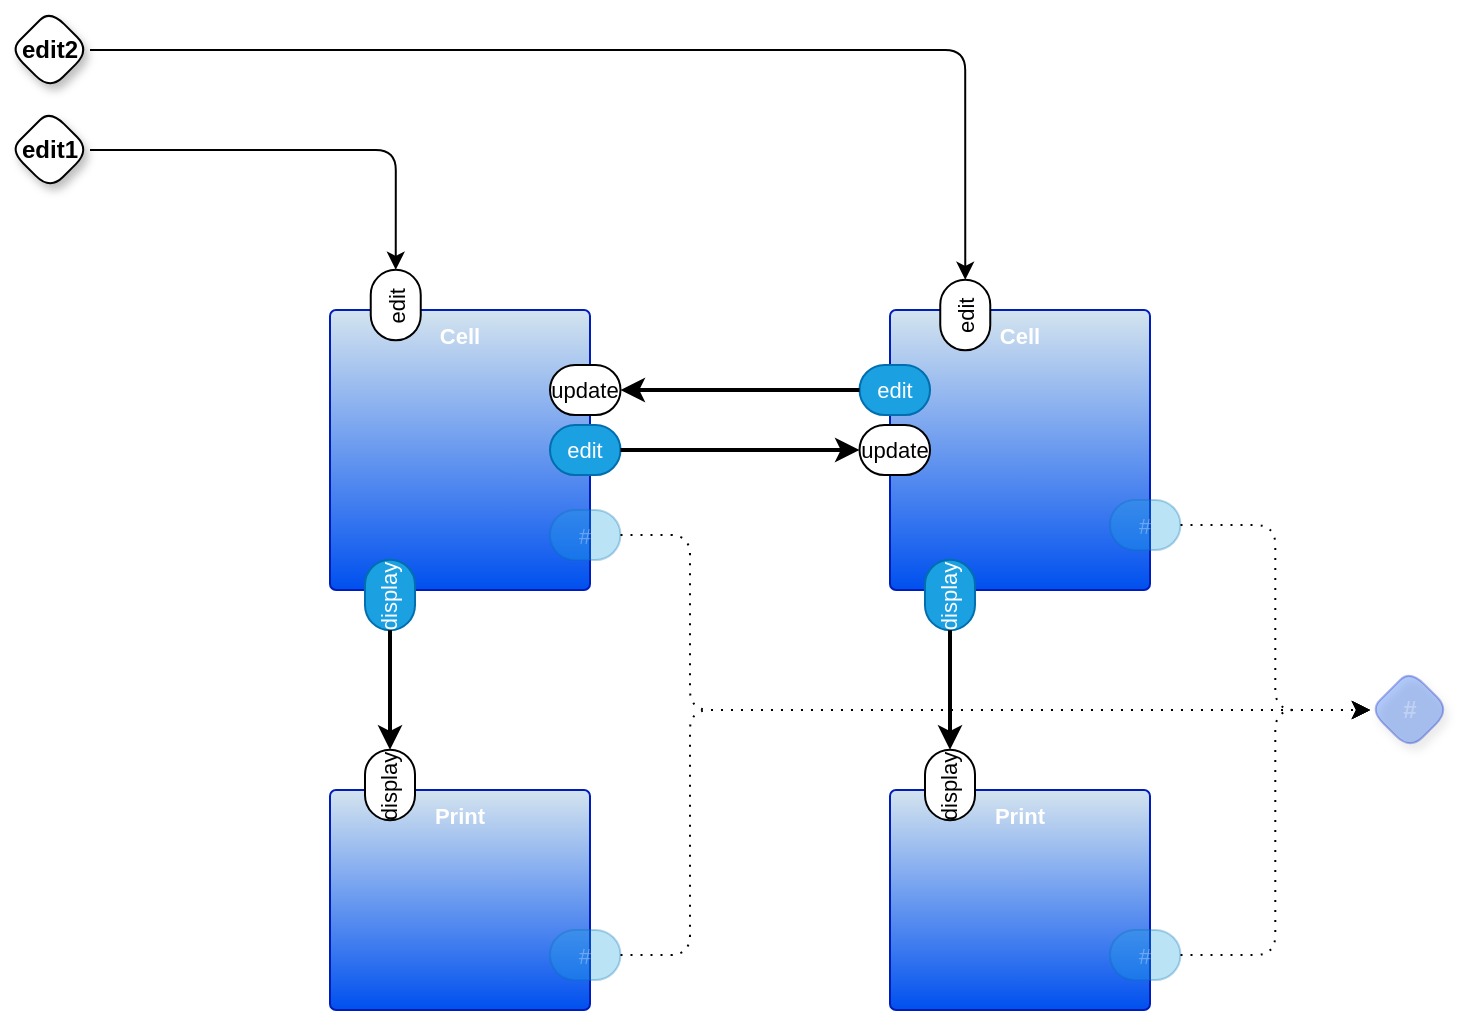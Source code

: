 <mxfile version="27.0.9">
  <diagram name="main" id="5c5ncPolhK4JM8Jjp64N">
    <mxGraphModel dx="1103" dy="732" grid="1" gridSize="10" guides="1" tooltips="1" connect="1" arrows="1" fold="1" page="1" pageScale="1" pageWidth="1100" pageHeight="850" math="0" shadow="0">
      <root>
        <mxCell id="0" />
        <mxCell id="1" parent="0" />
        <mxCell id="0HyIRbqfKTSCSGBwRbP0-46" style="edgeStyle=orthogonalEdgeStyle;shape=connector;curved=0;rounded=1;jumpStyle=gap;orthogonalLoop=1;jettySize=auto;html=1;exitX=1;exitY=0.5;exitDx=0;exitDy=0;exitPerimeter=0;entryX=1;entryY=0.5;entryDx=0;entryDy=0;entryPerimeter=0;strokeColor=default;strokeWidth=1;align=center;verticalAlign=middle;fontFamily=Helvetica;fontSize=11;fontColor=default;labelBackgroundColor=default;endArrow=classic;" parent="1" source="0HyIRbqfKTSCSGBwRbP0-5" target="0HyIRbqfKTSCSGBwRbP0-44" edge="1">
          <mxGeometry relative="1" as="geometry">
            <Array as="points">
              <mxPoint x="518" y="70" />
            </Array>
          </mxGeometry>
        </mxCell>
        <mxCell id="0HyIRbqfKTSCSGBwRbP0-1" value="Cell" style="rounded=1;whiteSpace=wrap;html=1;sketch=0;container=1;recursiveResize=0;verticalAlign=top;arcSize=6;fontStyle=1;autosize=0;points=[];absoluteArcSize=1;shadow=0;strokeColor=#001DBC;fillColor=#D4E4EF;fontColor=#ffffff;fontFamily=Helvetica;fontSize=11;gradientColor=#0050EF;" parent="1" vertex="1">
          <mxGeometry x="200" y="200" width="130" height="140" as="geometry">
            <mxRectangle x="-98" y="-1230" width="99" height="26" as="alternateBounds" />
          </mxGeometry>
        </mxCell>
        <mxCell id="0HyIRbqfKTSCSGBwRbP0-3" value="#" style="rounded=1;whiteSpace=wrap;html=1;sketch=0;points=[[0,0.5,0,0,0],[1,0.5,0,0,0]];fillColor=#1ba1e2;fontColor=#ffffff;strokeColor=#006EAF;arcSize=50;fontFamily=Helvetica;fontSize=11;textOpacity=30;opacity=30;" parent="0HyIRbqfKTSCSGBwRbP0-1" vertex="1">
          <mxGeometry x="110" y="100" width="35.25" height="25" as="geometry" />
        </mxCell>
        <mxCell id="0HyIRbqfKTSCSGBwRbP0-16" value="display" style="rounded=1;whiteSpace=wrap;html=1;sketch=0;points=[[0,0.5,0,0,0],[1,0.5,0,0,0]];fillColor=#1ba1e2;fontColor=#ffffff;strokeColor=#006EAF;arcSize=50;fontFamily=Helvetica;fontSize=11;rotation=-90;" parent="0HyIRbqfKTSCSGBwRbP0-1" vertex="1">
          <mxGeometry x="12.375" y="129.995" width="35.25" height="25" as="geometry" />
        </mxCell>
        <mxCell id="0HyIRbqfKTSCSGBwRbP0-43" value="edit" style="rounded=1;whiteSpace=wrap;html=1;sketch=0;points=[[0,0.5,0,0,0],[1,0.5,0,0,0]];arcSize=50;fontFamily=Helvetica;fontSize=11;rotation=-90;" parent="0HyIRbqfKTSCSGBwRbP0-1" vertex="1">
          <mxGeometry x="15.245" y="-14.995" width="35.25" height="25" as="geometry" />
        </mxCell>
        <mxCell id="0HyIRbqfKTSCSGBwRbP0-20" value="update" style="rounded=1;whiteSpace=wrap;html=1;sketch=0;points=[[0,0.5,0,0,0],[1,0.5,0,0,0]];arcSize=50;fontFamily=Helvetica;fontSize=11;" parent="0HyIRbqfKTSCSGBwRbP0-1" vertex="1">
          <mxGeometry x="110" y="27.5" width="35.25" height="25" as="geometry" />
        </mxCell>
        <mxCell id="0HyIRbqfKTSCSGBwRbP0-4" value="edit" style="rounded=1;whiteSpace=wrap;html=1;sketch=0;points=[[0,0.5,0,0,0],[1,0.5,0,0,0]];fillColor=#1ba1e2;fontColor=#ffffff;strokeColor=#006EAF;arcSize=50;fontFamily=Helvetica;fontSize=11;" parent="0HyIRbqfKTSCSGBwRbP0-1" vertex="1">
          <mxGeometry x="110" y="57.5" width="35.25" height="25" as="geometry" />
        </mxCell>
        <mxCell id="0HyIRbqfKTSCSGBwRbP0-45" style="edgeStyle=orthogonalEdgeStyle;shape=connector;curved=0;rounded=1;orthogonalLoop=1;jettySize=auto;html=1;exitX=1;exitY=0.5;exitDx=0;exitDy=0;exitPerimeter=0;strokeColor=default;align=center;verticalAlign=middle;fontFamily=Helvetica;fontSize=11;fontColor=default;labelBackgroundColor=default;endArrow=classic;strokeWidth=1;jumpStyle=gap;entryX=1;entryY=0.5;entryDx=0;entryDy=0;entryPerimeter=0;" parent="1" source="6UfjwMF2x4XSgTk1smfQ-1" target="0HyIRbqfKTSCSGBwRbP0-43" edge="1">
          <mxGeometry relative="1" as="geometry">
            <Array as="points">
              <mxPoint x="233" y="120" />
            </Array>
          </mxGeometry>
        </mxCell>
        <mxCell id="0HyIRbqfKTSCSGBwRbP0-5" value="edit2" style="rhombus;whiteSpace=wrap;html=1;rounded=1;fontStyle=1;glass=0;sketch=0;fontSize=12;points=[[0,0.5,0,0,0],[0.5,0,0,0,0],[0.5,1,0,0,0],[1,0.5,0,0,0]];shadow=1;fontFamily=Helvetica;fontColor=default;" parent="1" vertex="1">
          <mxGeometry x="40" y="50" width="40" height="40" as="geometry" />
        </mxCell>
        <mxCell id="0HyIRbqfKTSCSGBwRbP0-6" value="#" style="rhombus;whiteSpace=wrap;html=1;rounded=1;fillColor=#0050ef;fontColor=#ffffff;strokeColor=#001DBC;fontStyle=1;glass=0;sketch=0;fontSize=12;points=[[0,0.5,0,0,0],[0.5,0,0,0,0],[0.5,1,0,0,0],[1,0.5,0,0,0]];shadow=1;fontFamily=Helvetica;opacity=30;textOpacity=30;" parent="1" vertex="1">
          <mxGeometry x="720" y="380" width="40" height="40" as="geometry" />
        </mxCell>
        <mxCell id="0HyIRbqfKTSCSGBwRbP0-9" value="Print" style="rounded=1;whiteSpace=wrap;html=1;sketch=0;container=1;recursiveResize=0;verticalAlign=top;arcSize=6;fontStyle=1;autosize=0;points=[];absoluteArcSize=1;shadow=0;strokeColor=#001DBC;fillColor=#D4E4EF;fontColor=#ffffff;fontFamily=Helvetica;fontSize=11;gradientColor=#0050EF;" parent="1" vertex="1">
          <mxGeometry x="200" y="440" width="130" height="110" as="geometry">
            <mxRectangle x="-98" y="-1230" width="99" height="26" as="alternateBounds" />
          </mxGeometry>
        </mxCell>
        <mxCell id="0HyIRbqfKTSCSGBwRbP0-11" value="#" style="rounded=1;whiteSpace=wrap;html=1;sketch=0;points=[[0,0.5,0,0,0],[1,0.5,0,0,0]];fillColor=#1ba1e2;fontColor=#ffffff;strokeColor=#006EAF;arcSize=50;fontFamily=Helvetica;fontSize=11;textOpacity=30;opacity=30;" parent="0HyIRbqfKTSCSGBwRbP0-9" vertex="1">
          <mxGeometry x="110" y="70" width="35.25" height="25" as="geometry" />
        </mxCell>
        <mxCell id="0HyIRbqfKTSCSGBwRbP0-15" value="display" style="rounded=1;whiteSpace=wrap;html=1;sketch=0;points=[[0,0.5,0,0,0],[1,0.5,0,0,0]];arcSize=50;fontFamily=Helvetica;fontSize=11;rotation=-90;" parent="0HyIRbqfKTSCSGBwRbP0-9" vertex="1">
          <mxGeometry x="12.375" y="-15.005" width="35.25" height="25" as="geometry" />
        </mxCell>
        <mxCell id="0HyIRbqfKTSCSGBwRbP0-21" style="edgeStyle=orthogonalEdgeStyle;rounded=1;orthogonalLoop=1;jettySize=auto;html=1;exitX=0;exitY=0.5;exitDx=0;exitDy=0;exitPerimeter=0;entryX=1;entryY=0.5;entryDx=0;entryDy=0;entryPerimeter=0;strokeWidth=2;curved=0;" parent="1" source="0HyIRbqfKTSCSGBwRbP0-16" target="0HyIRbqfKTSCSGBwRbP0-15" edge="1">
          <mxGeometry relative="1" as="geometry" />
        </mxCell>
        <mxCell id="0HyIRbqfKTSCSGBwRbP0-23" value="Cell" style="rounded=1;whiteSpace=wrap;html=1;sketch=0;container=1;recursiveResize=0;verticalAlign=top;arcSize=6;fontStyle=1;autosize=0;points=[];absoluteArcSize=1;shadow=0;strokeColor=#001DBC;fillColor=#D4E4EF;fontColor=#ffffff;fontFamily=Helvetica;fontSize=11;gradientColor=#0050EF;" parent="1" vertex="1">
          <mxGeometry x="480" y="200" width="130" height="140" as="geometry">
            <mxRectangle x="-98" y="-1230" width="99" height="26" as="alternateBounds" />
          </mxGeometry>
        </mxCell>
        <mxCell id="0HyIRbqfKTSCSGBwRbP0-27" value="display" style="rounded=1;whiteSpace=wrap;html=1;sketch=0;points=[[0,0.5,0,0,0],[1,0.5,0,0,0]];fillColor=#1ba1e2;fontColor=#ffffff;strokeColor=#006EAF;arcSize=50;fontFamily=Helvetica;fontSize=11;rotation=-90;" parent="0HyIRbqfKTSCSGBwRbP0-23" vertex="1">
          <mxGeometry x="12.365" y="129.995" width="35.25" height="25" as="geometry" />
        </mxCell>
        <mxCell id="0HyIRbqfKTSCSGBwRbP0-44" value="edit" style="rounded=1;whiteSpace=wrap;html=1;sketch=0;points=[[0,0.5,0,0,0],[1,0.5,0,0,0]];arcSize=50;fontFamily=Helvetica;fontSize=11;rotation=-90;" parent="0HyIRbqfKTSCSGBwRbP0-23" vertex="1">
          <mxGeometry x="20.005" y="-9.995" width="35.25" height="25" as="geometry" />
        </mxCell>
        <mxCell id="0HyIRbqfKTSCSGBwRbP0-25" value="edit" style="rounded=1;whiteSpace=wrap;html=1;sketch=0;points=[[0,0.5,0,0,0],[1,0.5,0,0,0]];fillColor=#1ba1e2;fontColor=#ffffff;strokeColor=#006EAF;arcSize=50;fontFamily=Helvetica;fontSize=11;" parent="0HyIRbqfKTSCSGBwRbP0-23" vertex="1">
          <mxGeometry x="-15.24" y="27.5" width="35.25" height="25" as="geometry" />
        </mxCell>
        <mxCell id="0HyIRbqfKTSCSGBwRbP0-26" value="update" style="rounded=1;whiteSpace=wrap;html=1;sketch=0;points=[[0,0.5,0,0,0],[1,0.5,0,0,0]];arcSize=50;fontFamily=Helvetica;fontSize=11;" parent="0HyIRbqfKTSCSGBwRbP0-23" vertex="1">
          <mxGeometry x="-15.24" y="57.5" width="35.25" height="25" as="geometry" />
        </mxCell>
        <mxCell id="0HyIRbqfKTSCSGBwRbP0-24" value="#" style="rounded=1;whiteSpace=wrap;html=1;sketch=0;points=[[0,0.5,0,0,0],[1,0.5,0,0,0]];fillColor=#1ba1e2;fontColor=#ffffff;strokeColor=#006EAF;arcSize=50;fontFamily=Helvetica;fontSize=11;textOpacity=30;opacity=30;" parent="0HyIRbqfKTSCSGBwRbP0-23" vertex="1">
          <mxGeometry x="110" y="95" width="35.25" height="25" as="geometry" />
        </mxCell>
        <mxCell id="0HyIRbqfKTSCSGBwRbP0-29" value="Print" style="rounded=1;whiteSpace=wrap;html=1;sketch=0;container=1;recursiveResize=0;verticalAlign=top;arcSize=6;fontStyle=1;autosize=0;points=[];absoluteArcSize=1;shadow=0;strokeColor=#001DBC;fillColor=#D4E4EF;fontColor=#ffffff;fontFamily=Helvetica;fontSize=11;gradientColor=#0050EF;" parent="1" vertex="1">
          <mxGeometry x="480" y="440" width="130" height="110" as="geometry">
            <mxRectangle x="-98" y="-1230" width="99" height="26" as="alternateBounds" />
          </mxGeometry>
        </mxCell>
        <mxCell id="0HyIRbqfKTSCSGBwRbP0-30" value="#" style="rounded=1;whiteSpace=wrap;html=1;sketch=0;points=[[0,0.5,0,0,0],[1,0.5,0,0,0]];fillColor=#1ba1e2;fontColor=#ffffff;strokeColor=#006EAF;arcSize=50;fontFamily=Helvetica;fontSize=11;textOpacity=30;opacity=30;" parent="0HyIRbqfKTSCSGBwRbP0-29" vertex="1">
          <mxGeometry x="110" y="70" width="35.25" height="25" as="geometry" />
        </mxCell>
        <mxCell id="0HyIRbqfKTSCSGBwRbP0-32" value="display" style="rounded=1;whiteSpace=wrap;html=1;sketch=0;points=[[0,0.5,0,0,0],[1,0.5,0,0,0]];arcSize=50;fontFamily=Helvetica;fontSize=11;rotation=-90;" parent="0HyIRbqfKTSCSGBwRbP0-29" vertex="1">
          <mxGeometry x="12.375" y="-15.005" width="35.25" height="25" as="geometry" />
        </mxCell>
        <mxCell id="0HyIRbqfKTSCSGBwRbP0-33" style="edgeStyle=orthogonalEdgeStyle;rounded=1;orthogonalLoop=1;jettySize=auto;html=1;exitX=0;exitY=0.5;exitDx=0;exitDy=0;exitPerimeter=0;entryX=1;entryY=0.5;entryDx=0;entryDy=0;entryPerimeter=0;strokeWidth=2;curved=0;" parent="1" source="0HyIRbqfKTSCSGBwRbP0-27" target="0HyIRbqfKTSCSGBwRbP0-32" edge="1">
          <mxGeometry relative="1" as="geometry" />
        </mxCell>
        <mxCell id="0HyIRbqfKTSCSGBwRbP0-35" style="edgeStyle=orthogonalEdgeStyle;rounded=1;orthogonalLoop=1;jettySize=auto;html=1;exitX=1;exitY=0.5;exitDx=0;exitDy=0;exitPerimeter=0;entryX=0;entryY=0.5;entryDx=0;entryDy=0;entryPerimeter=0;strokeWidth=2;curved=0;" parent="1" source="0HyIRbqfKTSCSGBwRbP0-4" target="0HyIRbqfKTSCSGBwRbP0-26" edge="1">
          <mxGeometry relative="1" as="geometry" />
        </mxCell>
        <mxCell id="0HyIRbqfKTSCSGBwRbP0-38" style="edgeStyle=orthogonalEdgeStyle;rounded=1;orthogonalLoop=1;jettySize=auto;html=1;exitX=1;exitY=0.5;exitDx=0;exitDy=0;exitPerimeter=0;entryX=0;entryY=0.5;entryDx=0;entryDy=0;entryPerimeter=0;curved=0;dashed=1;dashPattern=1 4;" parent="1" source="0HyIRbqfKTSCSGBwRbP0-24" target="0HyIRbqfKTSCSGBwRbP0-6" edge="1">
          <mxGeometry relative="1" as="geometry" />
        </mxCell>
        <mxCell id="0HyIRbqfKTSCSGBwRbP0-40" style="edgeStyle=orthogonalEdgeStyle;shape=connector;curved=0;rounded=1;orthogonalLoop=1;jettySize=auto;html=1;exitX=1;exitY=0.5;exitDx=0;exitDy=0;exitPerimeter=0;entryX=0;entryY=0.5;entryDx=0;entryDy=0;entryPerimeter=0;dashed=1;dashPattern=1 4;strokeColor=default;align=center;verticalAlign=middle;fontFamily=Helvetica;fontSize=11;fontColor=default;labelBackgroundColor=default;endArrow=classic;" parent="1" source="0HyIRbqfKTSCSGBwRbP0-30" target="0HyIRbqfKTSCSGBwRbP0-6" edge="1">
          <mxGeometry relative="1" as="geometry" />
        </mxCell>
        <mxCell id="0HyIRbqfKTSCSGBwRbP0-41" style="edgeStyle=orthogonalEdgeStyle;shape=connector;curved=0;rounded=1;orthogonalLoop=1;jettySize=auto;html=1;entryX=0;entryY=0.5;entryDx=0;entryDy=0;entryPerimeter=0;dashed=1;dashPattern=1 4;strokeColor=default;align=center;verticalAlign=middle;fontFamily=Helvetica;fontSize=11;fontColor=default;labelBackgroundColor=default;endArrow=classic;" parent="1" source="0HyIRbqfKTSCSGBwRbP0-3" target="0HyIRbqfKTSCSGBwRbP0-6" edge="1">
          <mxGeometry relative="1" as="geometry">
            <Array as="points">
              <mxPoint x="380" y="313" />
              <mxPoint x="380" y="400" />
            </Array>
          </mxGeometry>
        </mxCell>
        <mxCell id="0HyIRbqfKTSCSGBwRbP0-42" style="edgeStyle=orthogonalEdgeStyle;shape=connector;curved=0;rounded=1;orthogonalLoop=1;jettySize=auto;html=1;exitX=1;exitY=0.5;exitDx=0;exitDy=0;exitPerimeter=0;entryX=0;entryY=0.5;entryDx=0;entryDy=0;entryPerimeter=0;dashed=1;dashPattern=1 4;strokeColor=default;align=center;verticalAlign=middle;fontFamily=Helvetica;fontSize=11;fontColor=default;labelBackgroundColor=default;endArrow=classic;" parent="1" source="0HyIRbqfKTSCSGBwRbP0-11" target="0HyIRbqfKTSCSGBwRbP0-6" edge="1">
          <mxGeometry relative="1" as="geometry">
            <Array as="points">
              <mxPoint x="380" y="523" />
              <mxPoint x="380" y="400" />
            </Array>
          </mxGeometry>
        </mxCell>
        <mxCell id="0HyIRbqfKTSCSGBwRbP0-47" style="edgeStyle=orthogonalEdgeStyle;shape=connector;curved=0;rounded=1;jumpStyle=arc;orthogonalLoop=1;jettySize=auto;html=1;exitX=0;exitY=0.5;exitDx=0;exitDy=0;exitPerimeter=0;entryX=1;entryY=0.5;entryDx=0;entryDy=0;entryPerimeter=0;strokeColor=default;strokeWidth=2;align=center;verticalAlign=middle;fontFamily=Helvetica;fontSize=11;fontColor=default;labelBackgroundColor=default;endArrow=classic;" parent="1" source="0HyIRbqfKTSCSGBwRbP0-25" target="0HyIRbqfKTSCSGBwRbP0-20" edge="1">
          <mxGeometry relative="1" as="geometry" />
        </mxCell>
        <mxCell id="6UfjwMF2x4XSgTk1smfQ-1" value="edit1" style="rhombus;whiteSpace=wrap;html=1;rounded=1;fontStyle=1;glass=0;sketch=0;fontSize=12;points=[[0,0.5,0,0,0],[0.5,0,0,0,0],[0.5,1,0,0,0],[1,0.5,0,0,0]];shadow=1;fontFamily=Helvetica;fontColor=default;" vertex="1" parent="1">
          <mxGeometry x="40" y="100" width="40" height="40" as="geometry" />
        </mxCell>
      </root>
    </mxGraphModel>
  </diagram>
</mxfile>
